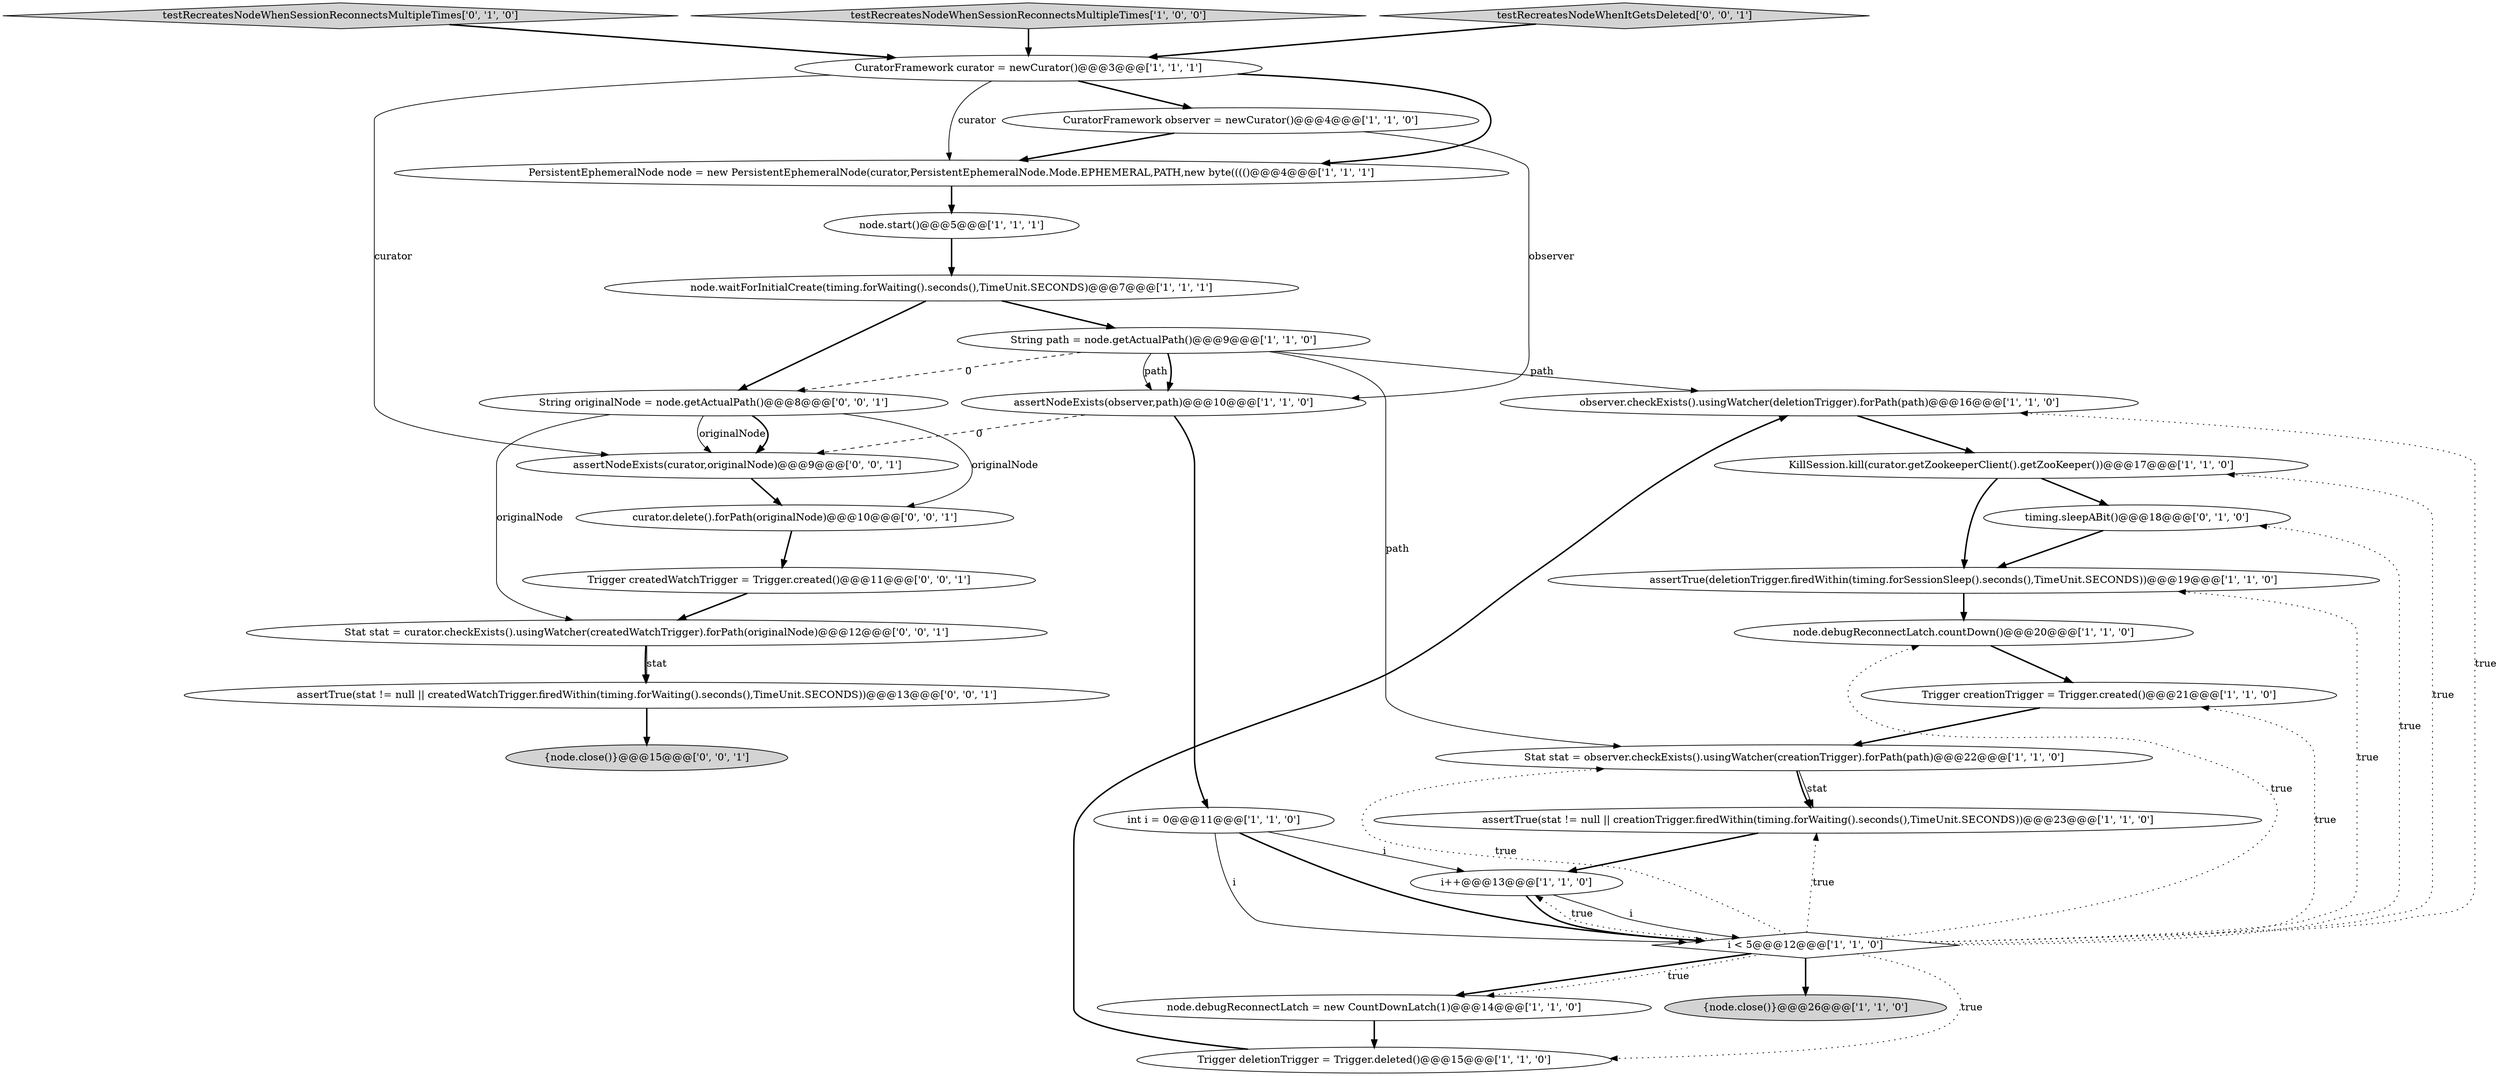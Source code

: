digraph {
28 [style = filled, label = "assertNodeExists(curator,originalNode)@@@9@@@['0', '0', '1']", fillcolor = white, shape = ellipse image = "AAA0AAABBB3BBB"];
5 [style = filled, label = "i++@@@13@@@['1', '1', '0']", fillcolor = white, shape = ellipse image = "AAA0AAABBB1BBB"];
7 [style = filled, label = "KillSession.kill(curator.getZookeeperClient().getZooKeeper())@@@17@@@['1', '1', '0']", fillcolor = white, shape = ellipse image = "AAA0AAABBB1BBB"];
10 [style = filled, label = "Trigger deletionTrigger = Trigger.deleted()@@@15@@@['1', '1', '0']", fillcolor = white, shape = ellipse image = "AAA0AAABBB1BBB"];
22 [style = filled, label = "timing.sleepABit()@@@18@@@['0', '1', '0']", fillcolor = white, shape = ellipse image = "AAA1AAABBB2BBB"];
2 [style = filled, label = "CuratorFramework curator = newCurator()@@@3@@@['1', '1', '1']", fillcolor = white, shape = ellipse image = "AAA0AAABBB1BBB"];
27 [style = filled, label = "{node.close()}@@@15@@@['0', '0', '1']", fillcolor = lightgray, shape = ellipse image = "AAA0AAABBB3BBB"];
20 [style = filled, label = "assertTrue(deletionTrigger.firedWithin(timing.forSessionSleep().seconds(),TimeUnit.SECONDS))@@@19@@@['1', '1', '0']", fillcolor = white, shape = ellipse image = "AAA0AAABBB1BBB"];
3 [style = filled, label = "CuratorFramework observer = newCurator()@@@4@@@['1', '1', '0']", fillcolor = white, shape = ellipse image = "AAA0AAABBB1BBB"];
11 [style = filled, label = "int i = 0@@@11@@@['1', '1', '0']", fillcolor = white, shape = ellipse image = "AAA0AAABBB1BBB"];
19 [style = filled, label = "node.debugReconnectLatch.countDown()@@@20@@@['1', '1', '0']", fillcolor = white, shape = ellipse image = "AAA0AAABBB1BBB"];
21 [style = filled, label = "testRecreatesNodeWhenSessionReconnectsMultipleTimes['0', '1', '0']", fillcolor = lightgray, shape = diamond image = "AAA0AAABBB2BBB"];
26 [style = filled, label = "curator.delete().forPath(originalNode)@@@10@@@['0', '0', '1']", fillcolor = white, shape = ellipse image = "AAA0AAABBB3BBB"];
24 [style = filled, label = "Trigger createdWatchTrigger = Trigger.created()@@@11@@@['0', '0', '1']", fillcolor = white, shape = ellipse image = "AAA0AAABBB3BBB"];
14 [style = filled, label = "observer.checkExists().usingWatcher(deletionTrigger).forPath(path)@@@16@@@['1', '1', '0']", fillcolor = white, shape = ellipse image = "AAA0AAABBB1BBB"];
17 [style = filled, label = "testRecreatesNodeWhenSessionReconnectsMultipleTimes['1', '0', '0']", fillcolor = lightgray, shape = diamond image = "AAA0AAABBB1BBB"];
25 [style = filled, label = "String originalNode = node.getActualPath()@@@8@@@['0', '0', '1']", fillcolor = white, shape = ellipse image = "AAA0AAABBB3BBB"];
12 [style = filled, label = "node.waitForInitialCreate(timing.forWaiting().seconds(),TimeUnit.SECONDS)@@@7@@@['1', '1', '1']", fillcolor = white, shape = ellipse image = "AAA0AAABBB1BBB"];
8 [style = filled, label = "Stat stat = observer.checkExists().usingWatcher(creationTrigger).forPath(path)@@@22@@@['1', '1', '0']", fillcolor = white, shape = ellipse image = "AAA0AAABBB1BBB"];
6 [style = filled, label = "Trigger creationTrigger = Trigger.created()@@@21@@@['1', '1', '0']", fillcolor = white, shape = ellipse image = "AAA0AAABBB1BBB"];
15 [style = filled, label = "node.debugReconnectLatch = new CountDownLatch(1)@@@14@@@['1', '1', '0']", fillcolor = white, shape = ellipse image = "AAA0AAABBB1BBB"];
29 [style = filled, label = "Stat stat = curator.checkExists().usingWatcher(createdWatchTrigger).forPath(originalNode)@@@12@@@['0', '0', '1']", fillcolor = white, shape = ellipse image = "AAA0AAABBB3BBB"];
16 [style = filled, label = "{node.close()}@@@26@@@['1', '1', '0']", fillcolor = lightgray, shape = ellipse image = "AAA0AAABBB1BBB"];
13 [style = filled, label = "i < 5@@@12@@@['1', '1', '0']", fillcolor = white, shape = diamond image = "AAA0AAABBB1BBB"];
1 [style = filled, label = "assertTrue(stat != null || creationTrigger.firedWithin(timing.forWaiting().seconds(),TimeUnit.SECONDS))@@@23@@@['1', '1', '0']", fillcolor = white, shape = ellipse image = "AAA0AAABBB1BBB"];
4 [style = filled, label = "node.start()@@@5@@@['1', '1', '1']", fillcolor = white, shape = ellipse image = "AAA0AAABBB1BBB"];
23 [style = filled, label = "testRecreatesNodeWhenItGetsDeleted['0', '0', '1']", fillcolor = lightgray, shape = diamond image = "AAA0AAABBB3BBB"];
18 [style = filled, label = "PersistentEphemeralNode node = new PersistentEphemeralNode(curator,PersistentEphemeralNode.Mode.EPHEMERAL,PATH,new byte(((()@@@4@@@['1', '1', '1']", fillcolor = white, shape = ellipse image = "AAA0AAABBB1BBB"];
30 [style = filled, label = "assertTrue(stat != null || createdWatchTrigger.firedWithin(timing.forWaiting().seconds(),TimeUnit.SECONDS))@@@13@@@['0', '0', '1']", fillcolor = white, shape = ellipse image = "AAA0AAABBB3BBB"];
0 [style = filled, label = "assertNodeExists(observer,path)@@@10@@@['1', '1', '0']", fillcolor = white, shape = ellipse image = "AAA0AAABBB1BBB"];
9 [style = filled, label = "String path = node.getActualPath()@@@9@@@['1', '1', '0']", fillcolor = white, shape = ellipse image = "AAA0AAABBB1BBB"];
29->30 [style = bold, label=""];
12->25 [style = bold, label=""];
23->2 [style = bold, label=""];
26->24 [style = bold, label=""];
2->28 [style = solid, label="curator"];
14->7 [style = bold, label=""];
13->6 [style = dotted, label="true"];
13->15 [style = bold, label=""];
19->6 [style = bold, label=""];
0->28 [style = dashed, label="0"];
13->1 [style = dotted, label="true"];
8->1 [style = solid, label="stat"];
25->26 [style = solid, label="originalNode"];
9->8 [style = solid, label="path"];
28->26 [style = bold, label=""];
3->0 [style = solid, label="observer"];
13->10 [style = dotted, label="true"];
5->13 [style = solid, label="i"];
13->8 [style = dotted, label="true"];
9->0 [style = bold, label=""];
25->29 [style = solid, label="originalNode"];
7->22 [style = bold, label=""];
22->20 [style = bold, label=""];
7->20 [style = bold, label=""];
3->18 [style = bold, label=""];
0->11 [style = bold, label=""];
6->8 [style = bold, label=""];
5->13 [style = bold, label=""];
20->19 [style = bold, label=""];
2->3 [style = bold, label=""];
21->2 [style = bold, label=""];
8->1 [style = bold, label=""];
12->9 [style = bold, label=""];
30->27 [style = bold, label=""];
11->13 [style = solid, label="i"];
25->28 [style = solid, label="originalNode"];
25->28 [style = bold, label=""];
2->18 [style = bold, label=""];
9->14 [style = solid, label="path"];
9->0 [style = solid, label="path"];
9->25 [style = dashed, label="0"];
13->16 [style = bold, label=""];
11->5 [style = solid, label="i"];
13->20 [style = dotted, label="true"];
13->19 [style = dotted, label="true"];
11->13 [style = bold, label=""];
4->12 [style = bold, label=""];
13->22 [style = dotted, label="true"];
29->30 [style = solid, label="stat"];
13->15 [style = dotted, label="true"];
13->5 [style = dotted, label="true"];
2->18 [style = solid, label="curator"];
24->29 [style = bold, label=""];
13->14 [style = dotted, label="true"];
15->10 [style = bold, label=""];
10->14 [style = bold, label=""];
13->7 [style = dotted, label="true"];
18->4 [style = bold, label=""];
17->2 [style = bold, label=""];
1->5 [style = bold, label=""];
}

